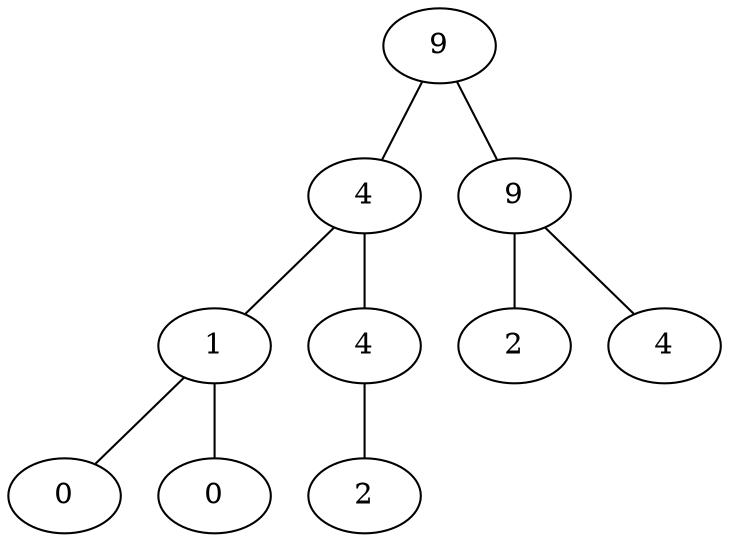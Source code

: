graph {
0 [label=9];
1 [label=4];
2 [label=9];
3 [label=1];
4 [label=4];
5 [label=2];
6 [label=4];
7 [label=0];
8 [label=0];
9 [label=2];

0 -- 1;
0 -- 2;
1 -- 3;
1 -- 4;
2 -- 5;
2 -- 6;
3 -- 7;
3 -- 8;
4 -- 9;
}